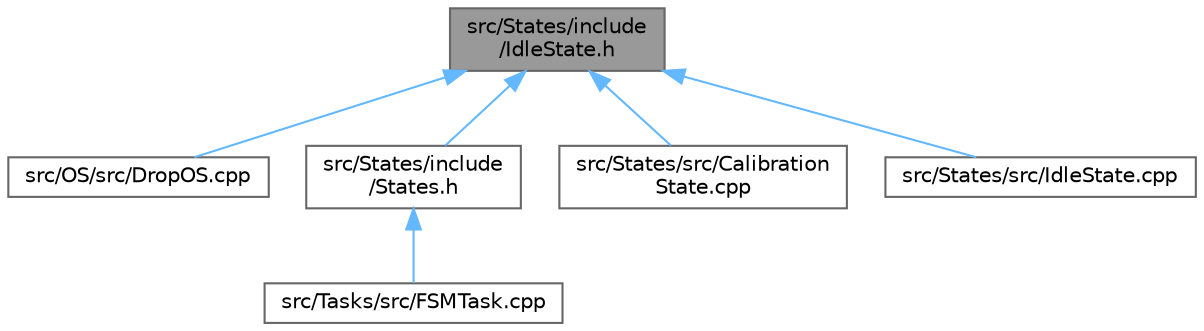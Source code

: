digraph "src/States/include/IdleState.h"
{
 // LATEX_PDF_SIZE
  bgcolor="transparent";
  edge [fontname=Helvetica,fontsize=10,labelfontname=Helvetica,labelfontsize=10];
  node [fontname=Helvetica,fontsize=10,shape=box,height=0.2,width=0.4];
  Node1 [id="Node000001",label="src/States/include\l/IdleState.h",height=0.2,width=0.4,color="gray40", fillcolor="grey60", style="filled", fontcolor="black",tooltip=" "];
  Node1 -> Node2 [id="edge1_Node000001_Node000002",dir="back",color="steelblue1",style="solid",tooltip=" "];
  Node2 [id="Node000002",label="src/OS/src/DropOS.cpp",height=0.2,width=0.4,color="grey40", fillcolor="white", style="filled",URL="$_drop_o_s_8cpp.html",tooltip=" "];
  Node1 -> Node3 [id="edge2_Node000001_Node000003",dir="back",color="steelblue1",style="solid",tooltip=" "];
  Node3 [id="Node000003",label="src/States/include\l/States.h",height=0.2,width=0.4,color="grey40", fillcolor="white", style="filled",URL="$_states_8h.html",tooltip=" "];
  Node3 -> Node4 [id="edge3_Node000003_Node000004",dir="back",color="steelblue1",style="solid",tooltip=" "];
  Node4 [id="Node000004",label="src/Tasks/src/FSMTask.cpp",height=0.2,width=0.4,color="grey40", fillcolor="white", style="filled",URL="$_f_s_m_task_8cpp.html",tooltip=" "];
  Node1 -> Node5 [id="edge4_Node000001_Node000005",dir="back",color="steelblue1",style="solid",tooltip=" "];
  Node5 [id="Node000005",label="src/States/src/Calibration\lState.cpp",height=0.2,width=0.4,color="grey40", fillcolor="white", style="filled",URL="$_calibration_state_8cpp.html",tooltip=" "];
  Node1 -> Node6 [id="edge5_Node000001_Node000006",dir="back",color="steelblue1",style="solid",tooltip=" "];
  Node6 [id="Node000006",label="src/States/src/IdleState.cpp",height=0.2,width=0.4,color="grey40", fillcolor="white", style="filled",URL="$_idle_state_8cpp.html",tooltip=" "];
}
